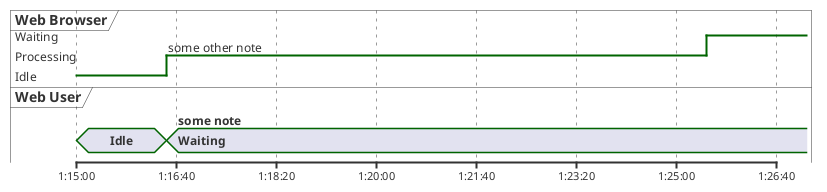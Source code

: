 {
  "sha1": "1c7rc42hhfgdz730vbwvluaawyx957p",
  "insertion": {
    "when": "2024-05-25T14:26:51.432Z",
    "user": "plantuml@gmail.com"
  }
}
@startuml
scale 100 as 100 pixels
robust "Web Browser" as WB
concise "Web User" as WU

@1:15:00
WU is Idle
WB is Idle

@1:16:30
WU is Waiting : some note
WB is Processing : some other note

@1:25:30
WB is Waiting
@enduml

